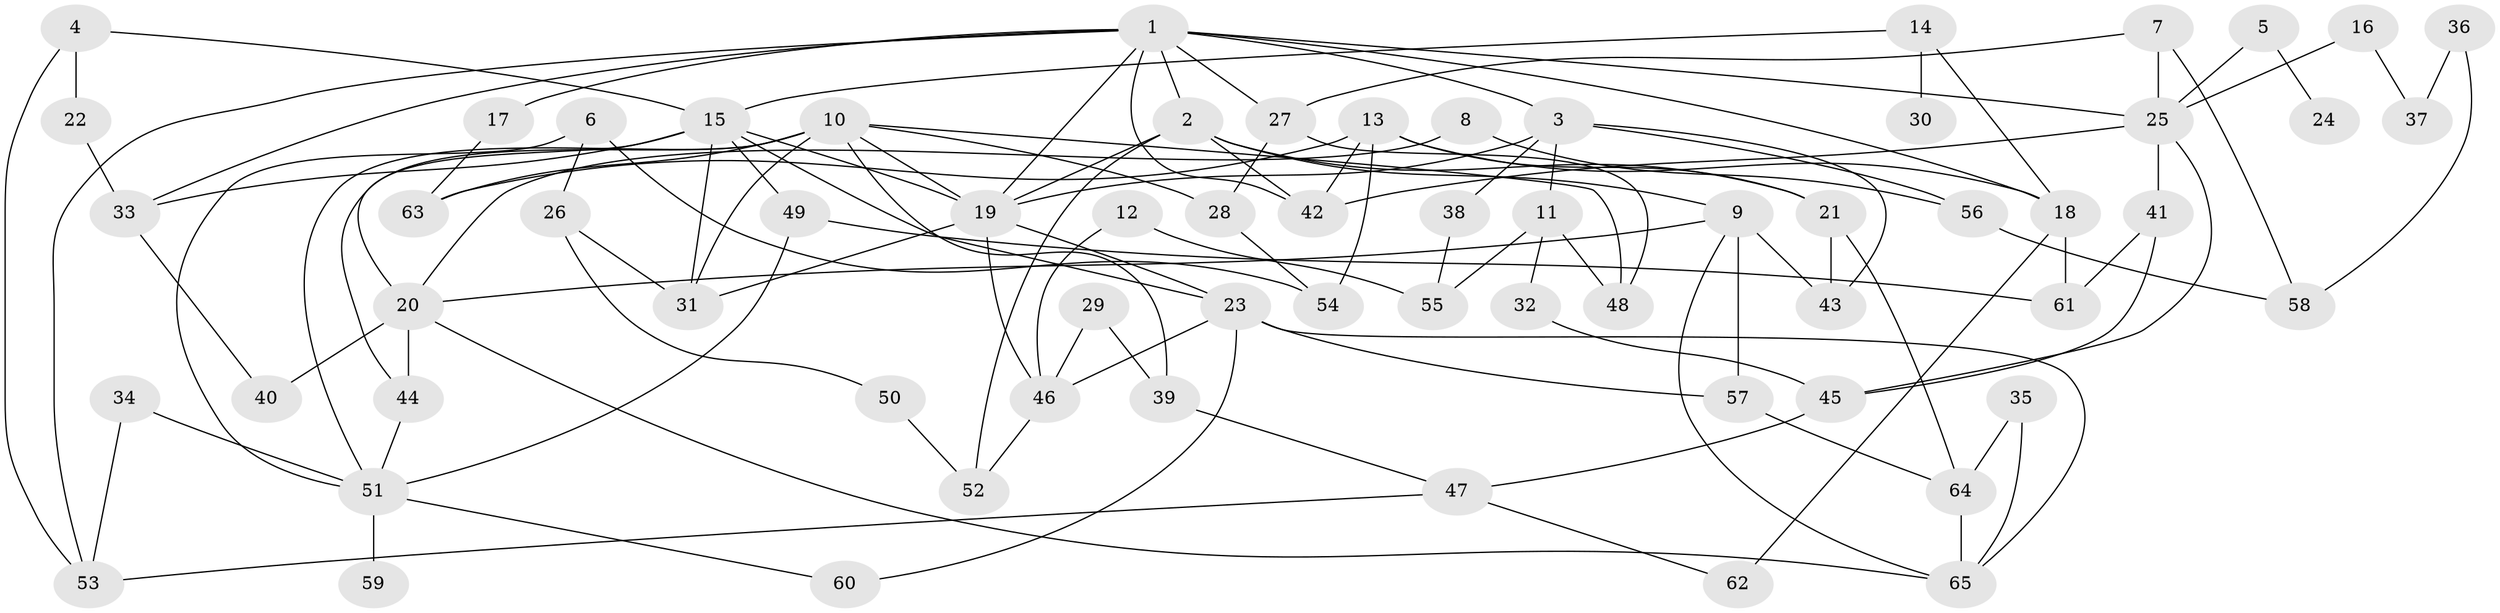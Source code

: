 // original degree distribution, {6: 0.023255813953488372, 9: 0.015503875968992248, 7: 0.023255813953488372, 8: 0.015503875968992248, 2: 0.43410852713178294, 5: 0.046511627906976744, 3: 0.16279069767441862, 4: 0.15503875968992248, 1: 0.12403100775193798}
// Generated by graph-tools (version 1.1) at 2025/45/03/06/25 01:45:09]
// undirected, 65 vertices, 117 edges
graph export_dot {
graph [start="1"]
  node [color=gray90,style=filled];
  1;
  2;
  3;
  4;
  5;
  6;
  7;
  8;
  9;
  10;
  11;
  12;
  13;
  14;
  15;
  16;
  17;
  18;
  19;
  20;
  21;
  22;
  23;
  24;
  25;
  26;
  27;
  28;
  29;
  30;
  31;
  32;
  33;
  34;
  35;
  36;
  37;
  38;
  39;
  40;
  41;
  42;
  43;
  44;
  45;
  46;
  47;
  48;
  49;
  50;
  51;
  52;
  53;
  54;
  55;
  56;
  57;
  58;
  59;
  60;
  61;
  62;
  63;
  64;
  65;
  1 -- 2 [weight=2.0];
  1 -- 3 [weight=1.0];
  1 -- 17 [weight=2.0];
  1 -- 18 [weight=1.0];
  1 -- 19 [weight=1.0];
  1 -- 25 [weight=1.0];
  1 -- 27 [weight=1.0];
  1 -- 33 [weight=1.0];
  1 -- 42 [weight=1.0];
  1 -- 53 [weight=1.0];
  2 -- 9 [weight=1.0];
  2 -- 19 [weight=1.0];
  2 -- 21 [weight=1.0];
  2 -- 42 [weight=1.0];
  2 -- 52 [weight=1.0];
  3 -- 11 [weight=1.0];
  3 -- 19 [weight=1.0];
  3 -- 38 [weight=1.0];
  3 -- 43 [weight=1.0];
  3 -- 56 [weight=1.0];
  4 -- 15 [weight=1.0];
  4 -- 22 [weight=1.0];
  4 -- 53 [weight=1.0];
  5 -- 24 [weight=1.0];
  5 -- 25 [weight=1.0];
  6 -- 26 [weight=1.0];
  6 -- 51 [weight=1.0];
  6 -- 54 [weight=1.0];
  7 -- 25 [weight=1.0];
  7 -- 27 [weight=1.0];
  7 -- 58 [weight=1.0];
  8 -- 20 [weight=1.0];
  8 -- 56 [weight=1.0];
  9 -- 20 [weight=1.0];
  9 -- 43 [weight=1.0];
  9 -- 57 [weight=1.0];
  9 -- 65 [weight=1.0];
  10 -- 19 [weight=1.0];
  10 -- 28 [weight=1.0];
  10 -- 31 [weight=1.0];
  10 -- 39 [weight=1.0];
  10 -- 44 [weight=1.0];
  10 -- 48 [weight=1.0];
  10 -- 51 [weight=1.0];
  10 -- 63 [weight=1.0];
  11 -- 32 [weight=1.0];
  11 -- 48 [weight=1.0];
  11 -- 55 [weight=1.0];
  12 -- 46 [weight=1.0];
  12 -- 55 [weight=1.0];
  13 -- 18 [weight=1.0];
  13 -- 21 [weight=1.0];
  13 -- 42 [weight=1.0];
  13 -- 54 [weight=1.0];
  13 -- 63 [weight=1.0];
  14 -- 15 [weight=1.0];
  14 -- 18 [weight=1.0];
  14 -- 30 [weight=1.0];
  15 -- 19 [weight=2.0];
  15 -- 20 [weight=2.0];
  15 -- 23 [weight=1.0];
  15 -- 31 [weight=1.0];
  15 -- 33 [weight=1.0];
  15 -- 49 [weight=1.0];
  16 -- 25 [weight=1.0];
  16 -- 37 [weight=1.0];
  17 -- 63 [weight=1.0];
  18 -- 61 [weight=1.0];
  18 -- 62 [weight=1.0];
  19 -- 23 [weight=1.0];
  19 -- 31 [weight=1.0];
  19 -- 46 [weight=1.0];
  20 -- 40 [weight=1.0];
  20 -- 44 [weight=1.0];
  20 -- 65 [weight=1.0];
  21 -- 43 [weight=1.0];
  21 -- 64 [weight=1.0];
  22 -- 33 [weight=2.0];
  23 -- 46 [weight=1.0];
  23 -- 57 [weight=1.0];
  23 -- 60 [weight=1.0];
  23 -- 65 [weight=1.0];
  25 -- 41 [weight=2.0];
  25 -- 42 [weight=1.0];
  25 -- 45 [weight=1.0];
  26 -- 31 [weight=1.0];
  26 -- 50 [weight=1.0];
  27 -- 28 [weight=1.0];
  27 -- 48 [weight=1.0];
  28 -- 54 [weight=1.0];
  29 -- 39 [weight=1.0];
  29 -- 46 [weight=1.0];
  32 -- 45 [weight=1.0];
  33 -- 40 [weight=1.0];
  34 -- 51 [weight=1.0];
  34 -- 53 [weight=1.0];
  35 -- 64 [weight=1.0];
  35 -- 65 [weight=1.0];
  36 -- 37 [weight=1.0];
  36 -- 58 [weight=1.0];
  38 -- 55 [weight=1.0];
  39 -- 47 [weight=1.0];
  41 -- 45 [weight=1.0];
  41 -- 61 [weight=1.0];
  44 -- 51 [weight=1.0];
  45 -- 47 [weight=1.0];
  46 -- 52 [weight=1.0];
  47 -- 53 [weight=1.0];
  47 -- 62 [weight=1.0];
  49 -- 51 [weight=1.0];
  49 -- 61 [weight=1.0];
  50 -- 52 [weight=1.0];
  51 -- 59 [weight=1.0];
  51 -- 60 [weight=1.0];
  56 -- 58 [weight=1.0];
  57 -- 64 [weight=1.0];
  64 -- 65 [weight=1.0];
}
